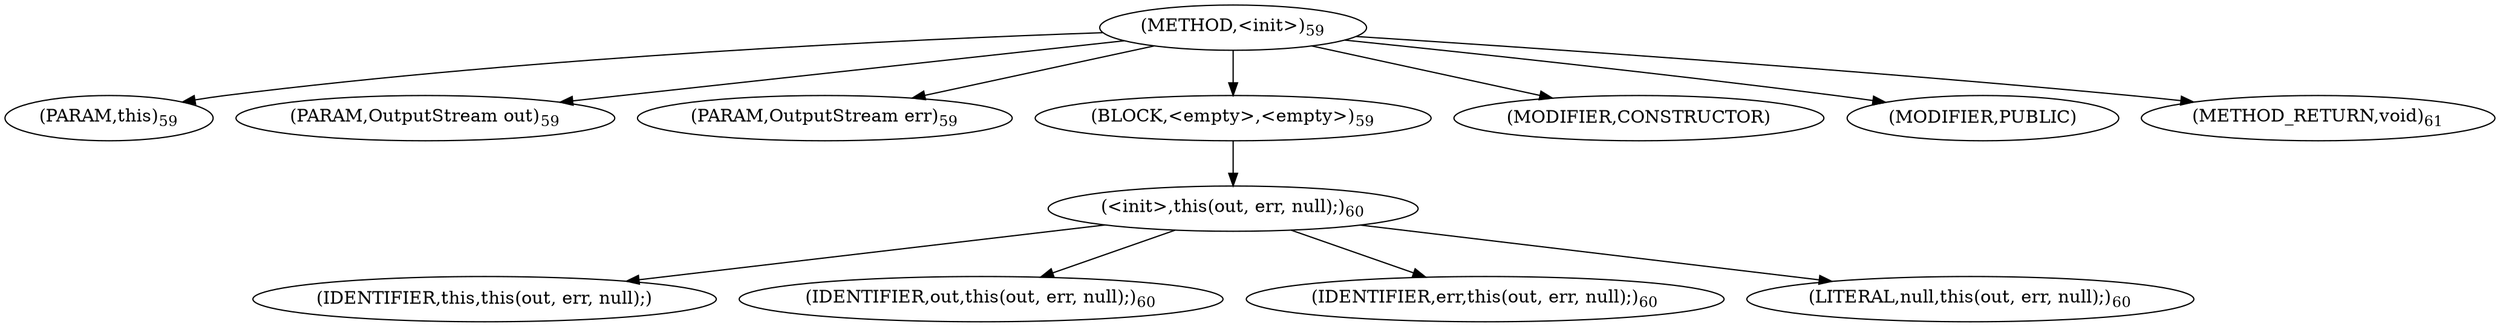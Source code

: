 digraph "&lt;init&gt;" {  
"89" [label = <(METHOD,&lt;init&gt;)<SUB>59</SUB>> ]
"8" [label = <(PARAM,this)<SUB>59</SUB>> ]
"90" [label = <(PARAM,OutputStream out)<SUB>59</SUB>> ]
"91" [label = <(PARAM,OutputStream err)<SUB>59</SUB>> ]
"92" [label = <(BLOCK,&lt;empty&gt;,&lt;empty&gt;)<SUB>59</SUB>> ]
"93" [label = <(&lt;init&gt;,this(out, err, null);)<SUB>60</SUB>> ]
"7" [label = <(IDENTIFIER,this,this(out, err, null);)> ]
"94" [label = <(IDENTIFIER,out,this(out, err, null);)<SUB>60</SUB>> ]
"95" [label = <(IDENTIFIER,err,this(out, err, null);)<SUB>60</SUB>> ]
"96" [label = <(LITERAL,null,this(out, err, null);)<SUB>60</SUB>> ]
"97" [label = <(MODIFIER,CONSTRUCTOR)> ]
"98" [label = <(MODIFIER,PUBLIC)> ]
"99" [label = <(METHOD_RETURN,void)<SUB>61</SUB>> ]
  "89" -> "8" 
  "89" -> "90" 
  "89" -> "91" 
  "89" -> "92" 
  "89" -> "97" 
  "89" -> "98" 
  "89" -> "99" 
  "92" -> "93" 
  "93" -> "7" 
  "93" -> "94" 
  "93" -> "95" 
  "93" -> "96" 
}
